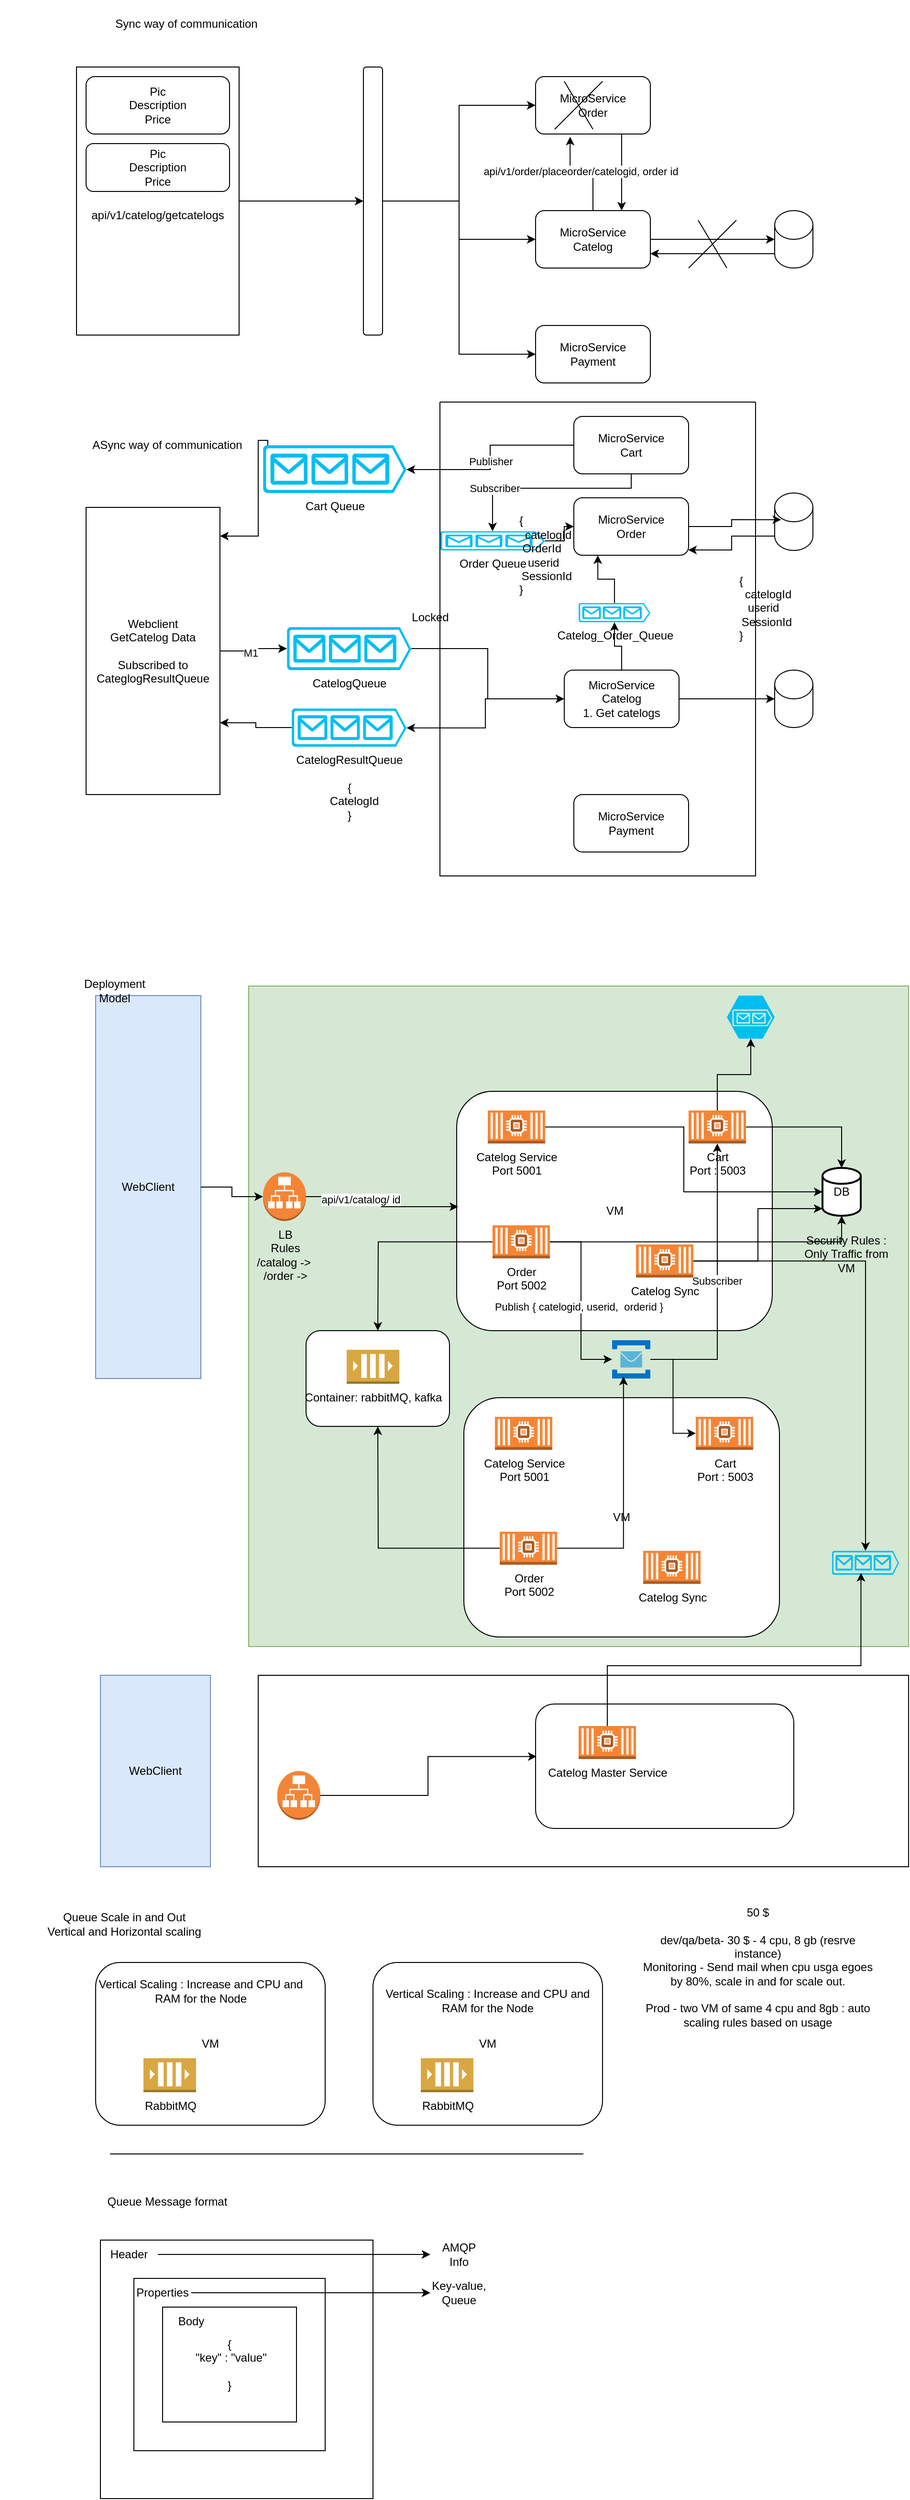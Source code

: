<mxfile version="22.1.5" type="github">
  <diagram name="Page-1" id="TpQ7VKjghwiPL2PNO3WY">
    <mxGraphModel dx="1796" dy="542" grid="1" gridSize="10" guides="1" tooltips="1" connect="1" arrows="1" fold="1" page="1" pageScale="1" pageWidth="850" pageHeight="1100" math="0" shadow="0">
      <root>
        <mxCell id="0" />
        <mxCell id="1" parent="0" />
        <mxCell id="UaZCbBsOmPF74wfXTQtx-5" style="edgeStyle=orthogonalEdgeStyle;rounded=0;orthogonalLoop=1;jettySize=auto;html=1;" edge="1" parent="1" source="UaZCbBsOmPF74wfXTQtx-8" target="UaZCbBsOmPF74wfXTQtx-2">
          <mxGeometry relative="1" as="geometry" />
        </mxCell>
        <mxCell id="UaZCbBsOmPF74wfXTQtx-1" value="WebClient&lt;br&gt;&lt;br&gt;api/v1/catelog/getcatelogs" style="rounded=0;whiteSpace=wrap;html=1;" vertex="1" parent="1">
          <mxGeometry x="20" y="150" width="170" height="280" as="geometry" />
        </mxCell>
        <mxCell id="UaZCbBsOmPF74wfXTQtx-23" style="edgeStyle=orthogonalEdgeStyle;rounded=0;orthogonalLoop=1;jettySize=auto;html=1;entryX=0.75;entryY=0;entryDx=0;entryDy=0;" edge="1" parent="1" source="UaZCbBsOmPF74wfXTQtx-2" target="UaZCbBsOmPF74wfXTQtx-3">
          <mxGeometry relative="1" as="geometry">
            <Array as="points">
              <mxPoint x="590" y="250" />
              <mxPoint x="590" y="250" />
            </Array>
          </mxGeometry>
        </mxCell>
        <mxCell id="UaZCbBsOmPF74wfXTQtx-2" value="MicroService&lt;br&gt;Order" style="rounded=1;whiteSpace=wrap;html=1;" vertex="1" parent="1">
          <mxGeometry x="500" y="160" width="120" height="60" as="geometry" />
        </mxCell>
        <mxCell id="UaZCbBsOmPF74wfXTQtx-3" value="MicroService&lt;br&gt;Catelog" style="rounded=1;whiteSpace=wrap;html=1;" vertex="1" parent="1">
          <mxGeometry x="500" y="300" width="120" height="60" as="geometry" />
        </mxCell>
        <mxCell id="UaZCbBsOmPF74wfXTQtx-4" value="MicroService&lt;br&gt;Payment" style="rounded=1;whiteSpace=wrap;html=1;" vertex="1" parent="1">
          <mxGeometry x="500" y="420" width="120" height="60" as="geometry" />
        </mxCell>
        <mxCell id="UaZCbBsOmPF74wfXTQtx-9" value="" style="edgeStyle=orthogonalEdgeStyle;rounded=0;orthogonalLoop=1;jettySize=auto;html=1;" edge="1" parent="1" source="UaZCbBsOmPF74wfXTQtx-1" target="UaZCbBsOmPF74wfXTQtx-8">
          <mxGeometry relative="1" as="geometry">
            <mxPoint x="160" y="290" as="sourcePoint" />
            <mxPoint x="500" y="190" as="targetPoint" />
          </mxGeometry>
        </mxCell>
        <mxCell id="UaZCbBsOmPF74wfXTQtx-13" style="edgeStyle=orthogonalEdgeStyle;rounded=0;orthogonalLoop=1;jettySize=auto;html=1;" edge="1" parent="1" source="UaZCbBsOmPF74wfXTQtx-8" target="UaZCbBsOmPF74wfXTQtx-4">
          <mxGeometry relative="1" as="geometry" />
        </mxCell>
        <mxCell id="UaZCbBsOmPF74wfXTQtx-14" style="edgeStyle=orthogonalEdgeStyle;rounded=0;orthogonalLoop=1;jettySize=auto;html=1;" edge="1" parent="1" source="UaZCbBsOmPF74wfXTQtx-8" target="UaZCbBsOmPF74wfXTQtx-3">
          <mxGeometry relative="1" as="geometry" />
        </mxCell>
        <mxCell id="UaZCbBsOmPF74wfXTQtx-8" value="" style="rounded=1;whiteSpace=wrap;html=1;" vertex="1" parent="1">
          <mxGeometry x="320" y="150" width="20" height="280" as="geometry" />
        </mxCell>
        <mxCell id="UaZCbBsOmPF74wfXTQtx-12" style="edgeStyle=orthogonalEdgeStyle;rounded=0;orthogonalLoop=1;jettySize=auto;html=1;entryX=1;entryY=0.75;entryDx=0;entryDy=0;exitX=0;exitY=1;exitDx=0;exitDy=-15;exitPerimeter=0;" edge="1" parent="1" source="UaZCbBsOmPF74wfXTQtx-10" target="UaZCbBsOmPF74wfXTQtx-3">
          <mxGeometry relative="1" as="geometry" />
        </mxCell>
        <mxCell id="UaZCbBsOmPF74wfXTQtx-10" value="" style="shape=cylinder3;whiteSpace=wrap;html=1;boundedLbl=1;backgroundOutline=1;size=15;" vertex="1" parent="1">
          <mxGeometry x="750" y="300" width="40" height="60" as="geometry" />
        </mxCell>
        <mxCell id="UaZCbBsOmPF74wfXTQtx-11" style="edgeStyle=orthogonalEdgeStyle;rounded=0;orthogonalLoop=1;jettySize=auto;html=1;entryX=0;entryY=0.5;entryDx=0;entryDy=0;entryPerimeter=0;" edge="1" parent="1" source="UaZCbBsOmPF74wfXTQtx-3" target="UaZCbBsOmPF74wfXTQtx-10">
          <mxGeometry relative="1" as="geometry" />
        </mxCell>
        <mxCell id="UaZCbBsOmPF74wfXTQtx-15" value="Pic&lt;br&gt;Description&lt;br&gt;Price" style="rounded=1;whiteSpace=wrap;html=1;" vertex="1" parent="1">
          <mxGeometry x="30" y="160" width="150" height="60" as="geometry" />
        </mxCell>
        <mxCell id="UaZCbBsOmPF74wfXTQtx-16" value="Pic&lt;br&gt;Description&lt;br&gt;Price" style="rounded=1;whiteSpace=wrap;html=1;" vertex="1" parent="1">
          <mxGeometry x="30" y="230" width="150" height="50" as="geometry" />
        </mxCell>
        <mxCell id="UaZCbBsOmPF74wfXTQtx-17" value="" style="endArrow=none;html=1;rounded=0;" edge="1" parent="1">
          <mxGeometry width="50" height="50" relative="1" as="geometry">
            <mxPoint x="660" y="360" as="sourcePoint" />
            <mxPoint x="710" y="310" as="targetPoint" />
          </mxGeometry>
        </mxCell>
        <mxCell id="UaZCbBsOmPF74wfXTQtx-18" value="" style="endArrow=none;html=1;rounded=0;" edge="1" parent="1">
          <mxGeometry width="50" height="50" relative="1" as="geometry">
            <mxPoint x="700" y="360" as="sourcePoint" />
            <mxPoint x="670" y="310" as="targetPoint" />
          </mxGeometry>
        </mxCell>
        <mxCell id="UaZCbBsOmPF74wfXTQtx-19" style="edgeStyle=orthogonalEdgeStyle;rounded=0;orthogonalLoop=1;jettySize=auto;html=1;entryX=0.301;entryY=1.047;entryDx=0;entryDy=0;entryPerimeter=0;" edge="1" parent="1" source="UaZCbBsOmPF74wfXTQtx-3" target="UaZCbBsOmPF74wfXTQtx-2">
          <mxGeometry relative="1" as="geometry" />
        </mxCell>
        <mxCell id="UaZCbBsOmPF74wfXTQtx-20" value="api/v1/order/placeorder/catelogid, order id" style="edgeLabel;html=1;align=center;verticalAlign=middle;resizable=0;points=[];" vertex="1" connectable="0" parent="UaZCbBsOmPF74wfXTQtx-19">
          <mxGeometry x="0.046" y="-1" relative="1" as="geometry">
            <mxPoint as="offset" />
          </mxGeometry>
        </mxCell>
        <mxCell id="UaZCbBsOmPF74wfXTQtx-21" value="" style="endArrow=none;html=1;rounded=0;" edge="1" parent="1">
          <mxGeometry width="50" height="50" relative="1" as="geometry">
            <mxPoint x="520" y="215" as="sourcePoint" />
            <mxPoint x="570" y="165" as="targetPoint" />
          </mxGeometry>
        </mxCell>
        <mxCell id="UaZCbBsOmPF74wfXTQtx-22" value="" style="endArrow=none;html=1;rounded=0;" edge="1" parent="1">
          <mxGeometry width="50" height="50" relative="1" as="geometry">
            <mxPoint x="560" y="215" as="sourcePoint" />
            <mxPoint x="530" y="165" as="targetPoint" />
          </mxGeometry>
        </mxCell>
        <mxCell id="UaZCbBsOmPF74wfXTQtx-24" value="Sync way of communication" style="text;html=1;strokeColor=none;fillColor=none;align=center;verticalAlign=middle;whiteSpace=wrap;rounded=0;" vertex="1" parent="1">
          <mxGeometry x="30" y="80" width="210" height="50" as="geometry" />
        </mxCell>
        <mxCell id="UaZCbBsOmPF74wfXTQtx-25" value="ASync way of communication" style="text;html=1;strokeColor=none;fillColor=none;align=center;verticalAlign=middle;whiteSpace=wrap;rounded=0;" vertex="1" parent="1">
          <mxGeometry x="10" y="520" width="210" height="50" as="geometry" />
        </mxCell>
        <mxCell id="UaZCbBsOmPF74wfXTQtx-26" value="Webclient&lt;br&gt;GetCatelog Data&lt;br&gt;&lt;br&gt;Subscribed to CateglogResultQueue" style="rounded=0;whiteSpace=wrap;html=1;" vertex="1" parent="1">
          <mxGeometry x="30" y="610" width="140" height="300" as="geometry" />
        </mxCell>
        <mxCell id="UaZCbBsOmPF74wfXTQtx-27" value="MicroService&lt;br&gt;Order" style="rounded=1;whiteSpace=wrap;html=1;" vertex="1" parent="1">
          <mxGeometry x="540" y="600" width="120" height="60" as="geometry" />
        </mxCell>
        <mxCell id="UaZCbBsOmPF74wfXTQtx-49" style="edgeStyle=orthogonalEdgeStyle;rounded=0;orthogonalLoop=1;jettySize=auto;html=1;" edge="1" parent="1" source="UaZCbBsOmPF74wfXTQtx-28" target="UaZCbBsOmPF74wfXTQtx-48">
          <mxGeometry relative="1" as="geometry" />
        </mxCell>
        <mxCell id="UaZCbBsOmPF74wfXTQtx-28" value="MicroService&lt;br&gt;Catelog&lt;br&gt;1. Get catelogs" style="rounded=1;whiteSpace=wrap;html=1;" vertex="1" parent="1">
          <mxGeometry x="530" y="780" width="120" height="60" as="geometry" />
        </mxCell>
        <mxCell id="UaZCbBsOmPF74wfXTQtx-29" value="MicroService&lt;br&gt;Payment" style="rounded=1;whiteSpace=wrap;html=1;" vertex="1" parent="1">
          <mxGeometry x="540" y="910" width="120" height="60" as="geometry" />
        </mxCell>
        <mxCell id="UaZCbBsOmPF74wfXTQtx-35" style="edgeStyle=orthogonalEdgeStyle;rounded=0;orthogonalLoop=1;jettySize=auto;html=1;" edge="1" parent="1" source="UaZCbBsOmPF74wfXTQtx-31" target="UaZCbBsOmPF74wfXTQtx-28">
          <mxGeometry relative="1" as="geometry" />
        </mxCell>
        <mxCell id="UaZCbBsOmPF74wfXTQtx-31" value="CatelogQueue" style="verticalLabelPosition=bottom;html=1;verticalAlign=top;align=center;strokeColor=none;fillColor=#00BEF2;shape=mxgraph.azure.queue_generic;pointerEvents=1;" vertex="1" parent="1">
          <mxGeometry x="240" y="735" width="130" height="45" as="geometry" />
        </mxCell>
        <mxCell id="UaZCbBsOmPF74wfXTQtx-32" style="edgeStyle=orthogonalEdgeStyle;rounded=0;orthogonalLoop=1;jettySize=auto;html=1;entryX=0;entryY=0.5;entryDx=0;entryDy=0;entryPerimeter=0;" edge="1" parent="1" source="UaZCbBsOmPF74wfXTQtx-26" target="UaZCbBsOmPF74wfXTQtx-31">
          <mxGeometry relative="1" as="geometry" />
        </mxCell>
        <mxCell id="UaZCbBsOmPF74wfXTQtx-33" value="M1" style="edgeLabel;html=1;align=center;verticalAlign=middle;resizable=0;points=[];" vertex="1" connectable="0" parent="UaZCbBsOmPF74wfXTQtx-32">
          <mxGeometry x="-0.116" y="-2" relative="1" as="geometry">
            <mxPoint as="offset" />
          </mxGeometry>
        </mxCell>
        <mxCell id="UaZCbBsOmPF74wfXTQtx-36" style="edgeStyle=orthogonalEdgeStyle;rounded=0;orthogonalLoop=1;jettySize=auto;html=1;entryX=0;entryY=0.5;entryDx=0;entryDy=0;" edge="1" parent="1" source="UaZCbBsOmPF74wfXTQtx-34" target="UaZCbBsOmPF74wfXTQtx-27">
          <mxGeometry relative="1" as="geometry" />
        </mxCell>
        <mxCell id="UaZCbBsOmPF74wfXTQtx-34" value="Order Queue" style="verticalLabelPosition=bottom;html=1;verticalAlign=top;align=center;strokeColor=none;fillColor=#00BEF2;shape=mxgraph.azure.queue_generic;pointerEvents=1;" vertex="1" parent="1">
          <mxGeometry x="400" y="635" width="110" height="20" as="geometry" />
        </mxCell>
        <mxCell id="UaZCbBsOmPF74wfXTQtx-37" value="" style="shape=cylinder3;whiteSpace=wrap;html=1;boundedLbl=1;backgroundOutline=1;size=15;" vertex="1" parent="1">
          <mxGeometry x="750" y="595" width="40" height="60" as="geometry" />
        </mxCell>
        <mxCell id="UaZCbBsOmPF74wfXTQtx-38" style="edgeStyle=orthogonalEdgeStyle;rounded=0;orthogonalLoop=1;jettySize=auto;html=1;entryX=0.169;entryY=0.464;entryDx=0;entryDy=0;entryPerimeter=0;" edge="1" parent="1" source="UaZCbBsOmPF74wfXTQtx-27" target="UaZCbBsOmPF74wfXTQtx-37">
          <mxGeometry relative="1" as="geometry" />
        </mxCell>
        <mxCell id="UaZCbBsOmPF74wfXTQtx-39" style="edgeStyle=orthogonalEdgeStyle;rounded=0;orthogonalLoop=1;jettySize=auto;html=1;entryX=0.996;entryY=0.909;entryDx=0;entryDy=0;entryPerimeter=0;exitX=0;exitY=1;exitDx=0;exitDy=-15;exitPerimeter=0;" edge="1" parent="1" source="UaZCbBsOmPF74wfXTQtx-37" target="UaZCbBsOmPF74wfXTQtx-27">
          <mxGeometry relative="1" as="geometry" />
        </mxCell>
        <mxCell id="UaZCbBsOmPF74wfXTQtx-45" style="edgeStyle=orthogonalEdgeStyle;rounded=0;orthogonalLoop=1;jettySize=auto;html=1;entryX=1;entryY=0.75;entryDx=0;entryDy=0;" edge="1" parent="1" source="UaZCbBsOmPF74wfXTQtx-43" target="UaZCbBsOmPF74wfXTQtx-26">
          <mxGeometry relative="1" as="geometry" />
        </mxCell>
        <mxCell id="UaZCbBsOmPF74wfXTQtx-43" value="CatelogResultQueue&lt;br&gt;&lt;br&gt;{&lt;br&gt;&amp;nbsp; &amp;nbsp;CatelogId&lt;br&gt;}" style="verticalLabelPosition=bottom;html=1;verticalAlign=top;align=center;strokeColor=none;fillColor=#00BEF2;shape=mxgraph.azure.queue_generic;pointerEvents=1;" vertex="1" parent="1">
          <mxGeometry x="245" y="820" width="120" height="40" as="geometry" />
        </mxCell>
        <mxCell id="UaZCbBsOmPF74wfXTQtx-44" style="edgeStyle=orthogonalEdgeStyle;rounded=0;orthogonalLoop=1;jettySize=auto;html=1;entryX=1;entryY=0.51;entryDx=0;entryDy=0;entryPerimeter=0;" edge="1" parent="1" source="UaZCbBsOmPF74wfXTQtx-28" target="UaZCbBsOmPF74wfXTQtx-43">
          <mxGeometry relative="1" as="geometry" />
        </mxCell>
        <mxCell id="UaZCbBsOmPF74wfXTQtx-47" value="Locked" style="text;html=1;strokeColor=none;fillColor=none;align=center;verticalAlign=middle;whiteSpace=wrap;rounded=0;" vertex="1" parent="1">
          <mxGeometry x="360" y="710" width="60" height="30" as="geometry" />
        </mxCell>
        <mxCell id="UaZCbBsOmPF74wfXTQtx-48" value="" style="shape=cylinder3;whiteSpace=wrap;html=1;boundedLbl=1;backgroundOutline=1;size=15;" vertex="1" parent="1">
          <mxGeometry x="750" y="780" width="40" height="60" as="geometry" />
        </mxCell>
        <mxCell id="UaZCbBsOmPF74wfXTQtx-50" style="edgeStyle=orthogonalEdgeStyle;rounded=0;orthogonalLoop=1;jettySize=auto;html=1;entryX=0.209;entryY=1.001;entryDx=0;entryDy=0;entryPerimeter=0;" edge="1" parent="1" source="UaZCbBsOmPF74wfXTQtx-52" target="UaZCbBsOmPF74wfXTQtx-27">
          <mxGeometry relative="1" as="geometry" />
        </mxCell>
        <mxCell id="UaZCbBsOmPF74wfXTQtx-52" value="Catelog_Order_Queue" style="verticalLabelPosition=bottom;html=1;verticalAlign=top;align=center;strokeColor=none;fillColor=#00BEF2;shape=mxgraph.azure.queue_generic;pointerEvents=1;" vertex="1" parent="1">
          <mxGeometry x="545" y="710" width="75" height="20" as="geometry" />
        </mxCell>
        <mxCell id="UaZCbBsOmPF74wfXTQtx-55" style="edgeStyle=orthogonalEdgeStyle;rounded=0;orthogonalLoop=1;jettySize=auto;html=1;entryX=0.5;entryY=1;entryDx=0;entryDy=0;entryPerimeter=0;" edge="1" parent="1" source="UaZCbBsOmPF74wfXTQtx-28" target="UaZCbBsOmPF74wfXTQtx-52">
          <mxGeometry relative="1" as="geometry" />
        </mxCell>
        <mxCell id="UaZCbBsOmPF74wfXTQtx-57" value="MicroService&lt;br&gt;Cart" style="rounded=1;whiteSpace=wrap;html=1;" vertex="1" parent="1">
          <mxGeometry x="540" y="515" width="120" height="60" as="geometry" />
        </mxCell>
        <mxCell id="UaZCbBsOmPF74wfXTQtx-59" style="edgeStyle=orthogonalEdgeStyle;rounded=0;orthogonalLoop=1;jettySize=auto;html=1;" edge="1" parent="1" source="UaZCbBsOmPF74wfXTQtx-58">
          <mxGeometry relative="1" as="geometry">
            <mxPoint x="170" y="640" as="targetPoint" />
            <Array as="points">
              <mxPoint x="220" y="540" />
              <mxPoint x="210" y="540" />
              <mxPoint x="210" y="640" />
            </Array>
          </mxGeometry>
        </mxCell>
        <mxCell id="UaZCbBsOmPF74wfXTQtx-58" value="Cart Queue" style="verticalLabelPosition=bottom;html=1;verticalAlign=top;align=center;strokeColor=none;fillColor=#00BEF2;shape=mxgraph.azure.queue_generic;pointerEvents=1;" vertex="1" parent="1">
          <mxGeometry x="215" y="545" width="150" height="50" as="geometry" />
        </mxCell>
        <mxCell id="UaZCbBsOmPF74wfXTQtx-60" style="edgeStyle=orthogonalEdgeStyle;rounded=0;orthogonalLoop=1;jettySize=auto;html=1;entryX=0.5;entryY=0;entryDx=0;entryDy=0;entryPerimeter=0;" edge="1" parent="1" source="UaZCbBsOmPF74wfXTQtx-57" target="UaZCbBsOmPF74wfXTQtx-34">
          <mxGeometry relative="1" as="geometry">
            <Array as="points">
              <mxPoint x="600" y="590" />
              <mxPoint x="455" y="590" />
            </Array>
          </mxGeometry>
        </mxCell>
        <mxCell id="UaZCbBsOmPF74wfXTQtx-62" value="Subscriber" style="edgeLabel;html=1;align=center;verticalAlign=middle;resizable=0;points=[];" vertex="1" connectable="0" parent="UaZCbBsOmPF74wfXTQtx-60">
          <mxGeometry x="0.545" relative="1" as="geometry">
            <mxPoint as="offset" />
          </mxGeometry>
        </mxCell>
        <mxCell id="UaZCbBsOmPF74wfXTQtx-61" style="edgeStyle=orthogonalEdgeStyle;rounded=0;orthogonalLoop=1;jettySize=auto;html=1;entryX=1;entryY=0.51;entryDx=0;entryDy=0;entryPerimeter=0;" edge="1" parent="1" source="UaZCbBsOmPF74wfXTQtx-57" target="UaZCbBsOmPF74wfXTQtx-58">
          <mxGeometry relative="1" as="geometry" />
        </mxCell>
        <mxCell id="UaZCbBsOmPF74wfXTQtx-63" value="Publisher" style="edgeLabel;html=1;align=center;verticalAlign=middle;resizable=0;points=[];" vertex="1" connectable="0" parent="UaZCbBsOmPF74wfXTQtx-61">
          <mxGeometry x="0.033" y="-2" relative="1" as="geometry">
            <mxPoint x="2" y="1" as="offset" />
          </mxGeometry>
        </mxCell>
        <mxCell id="UaZCbBsOmPF74wfXTQtx-64" value="{&lt;br&gt;&amp;nbsp; &amp;nbsp; &amp;nbsp; &amp;nbsp; &amp;nbsp; &amp;nbsp; &amp;nbsp; &amp;nbsp; &amp;nbsp;catelogId&lt;br&gt;&amp;nbsp; &amp;nbsp; &amp;nbsp; &amp;nbsp; &amp;nbsp; &amp;nbsp; &amp;nbsp; userid&lt;br&gt;&amp;nbsp; &amp;nbsp; &amp;nbsp; &amp;nbsp; &amp;nbsp; &amp;nbsp; &amp;nbsp; &amp;nbsp; SessionId&lt;br&gt;}" style="text;html=1;strokeColor=none;fillColor=none;align=center;verticalAlign=middle;whiteSpace=wrap;rounded=0;" vertex="1" parent="1">
          <mxGeometry x="640" y="690" width="150" height="50" as="geometry" />
        </mxCell>
        <mxCell id="UaZCbBsOmPF74wfXTQtx-65" value="{&lt;br&gt;&amp;nbsp; &amp;nbsp; &amp;nbsp; &amp;nbsp; &amp;nbsp; &amp;nbsp; &amp;nbsp; &amp;nbsp; &amp;nbsp;catelogId&lt;br&gt;&amp;nbsp; &amp;nbsp; &amp;nbsp; &amp;nbsp; &amp;nbsp; &amp;nbsp; &amp;nbsp;OrderId&lt;br&gt;&amp;nbsp; &amp;nbsp; &amp;nbsp; &amp;nbsp; &amp;nbsp; &amp;nbsp; &amp;nbsp; userid&lt;br&gt;&amp;nbsp; &amp;nbsp; &amp;nbsp; &amp;nbsp; &amp;nbsp; &amp;nbsp; &amp;nbsp; &amp;nbsp; SessionId&lt;br&gt;}" style="text;html=1;strokeColor=none;fillColor=none;align=center;verticalAlign=middle;whiteSpace=wrap;rounded=0;" vertex="1" parent="1">
          <mxGeometry x="410" y="635" width="150" height="50" as="geometry" />
        </mxCell>
        <mxCell id="UaZCbBsOmPF74wfXTQtx-66" value="" style="swimlane;startSize=0;" vertex="1" parent="1">
          <mxGeometry x="400" y="500" width="330" height="495" as="geometry" />
        </mxCell>
        <mxCell id="UaZCbBsOmPF74wfXTQtx-67" value="WebClient" style="rounded=0;whiteSpace=wrap;html=1;fillColor=#dae8fc;strokeColor=#6c8ebf;" vertex="1" parent="1">
          <mxGeometry x="40" y="1120" width="110" height="400" as="geometry" />
        </mxCell>
        <mxCell id="UaZCbBsOmPF74wfXTQtx-68" value="Deployment Model" style="text;html=1;strokeColor=none;fillColor=none;align=center;verticalAlign=middle;whiteSpace=wrap;rounded=0;" vertex="1" parent="1">
          <mxGeometry x="30" y="1100" width="60" height="30" as="geometry" />
        </mxCell>
        <mxCell id="UaZCbBsOmPF74wfXTQtx-69" value="" style="rounded=0;whiteSpace=wrap;html=1;fillColor=#d5e8d4;strokeColor=#82b366;" vertex="1" parent="1">
          <mxGeometry x="200" y="1110" width="690" height="690" as="geometry" />
        </mxCell>
        <mxCell id="UaZCbBsOmPF74wfXTQtx-70" value="LB&lt;br&gt;Rules&lt;br&gt;/catalog -&amp;gt;&amp;nbsp;&lt;br&gt;/order -&amp;gt;" style="outlineConnect=0;dashed=0;verticalLabelPosition=bottom;verticalAlign=top;align=center;html=1;shape=mxgraph.aws3.application_load_balancer;fillColor=#F58536;gradientColor=none;" vertex="1" parent="1">
          <mxGeometry x="215" y="1304.5" width="45" height="51" as="geometry" />
        </mxCell>
        <mxCell id="UaZCbBsOmPF74wfXTQtx-71" value="VM" style="rounded=1;whiteSpace=wrap;html=1;" vertex="1" parent="1">
          <mxGeometry x="417.5" y="1220" width="330" height="250" as="geometry" />
        </mxCell>
        <mxCell id="UaZCbBsOmPF74wfXTQtx-73" value="Catelog Service&lt;br&gt;Port 5001" style="outlineConnect=0;dashed=0;verticalLabelPosition=bottom;verticalAlign=top;align=center;html=1;shape=mxgraph.aws3.ec2_compute_container_2;fillColor=#F58534;gradientColor=none;" vertex="1" parent="1">
          <mxGeometry x="450" y="1240" width="60" height="34.5" as="geometry" />
        </mxCell>
        <mxCell id="UaZCbBsOmPF74wfXTQtx-120" style="edgeStyle=orthogonalEdgeStyle;rounded=0;orthogonalLoop=1;jettySize=auto;html=1;" edge="1" parent="1" source="UaZCbBsOmPF74wfXTQtx-74">
          <mxGeometry relative="1" as="geometry">
            <mxPoint x="335.034" y="1470.0" as="targetPoint" />
          </mxGeometry>
        </mxCell>
        <mxCell id="UaZCbBsOmPF74wfXTQtx-74" value="Order&lt;br&gt;Port 5002" style="outlineConnect=0;dashed=0;verticalLabelPosition=bottom;verticalAlign=top;align=center;html=1;shape=mxgraph.aws3.ec2_compute_container_2;fillColor=#F58534;gradientColor=none;" vertex="1" parent="1">
          <mxGeometry x="455" y="1360" width="60" height="34.5" as="geometry" />
        </mxCell>
        <mxCell id="UaZCbBsOmPF74wfXTQtx-81" style="edgeStyle=orthogonalEdgeStyle;rounded=0;orthogonalLoop=1;jettySize=auto;html=1;" edge="1" parent="1" source="UaZCbBsOmPF74wfXTQtx-75" target="UaZCbBsOmPF74wfXTQtx-78">
          <mxGeometry relative="1" as="geometry" />
        </mxCell>
        <mxCell id="UaZCbBsOmPF74wfXTQtx-92" value="" style="edgeStyle=orthogonalEdgeStyle;rounded=0;orthogonalLoop=1;jettySize=auto;html=1;entryX=0.5;entryY=1;entryDx=0;entryDy=0;entryPerimeter=0;" edge="1" parent="1" source="UaZCbBsOmPF74wfXTQtx-75" target="UaZCbBsOmPF74wfXTQtx-93">
          <mxGeometry relative="1" as="geometry">
            <mxPoint x="720" y="1170.0" as="targetPoint" />
          </mxGeometry>
        </mxCell>
        <mxCell id="UaZCbBsOmPF74wfXTQtx-75" value="Cart&lt;br&gt;Port : 5003" style="outlineConnect=0;dashed=0;verticalLabelPosition=bottom;verticalAlign=top;align=center;html=1;shape=mxgraph.aws3.ec2_compute_container_2;fillColor=#F58534;gradientColor=none;" vertex="1" parent="1">
          <mxGeometry x="660" y="1240" width="60" height="34.5" as="geometry" />
        </mxCell>
        <mxCell id="UaZCbBsOmPF74wfXTQtx-76" style="edgeStyle=orthogonalEdgeStyle;rounded=0;orthogonalLoop=1;jettySize=auto;html=1;entryX=0.005;entryY=0.482;entryDx=0;entryDy=0;entryPerimeter=0;" edge="1" parent="1" source="UaZCbBsOmPF74wfXTQtx-70" target="UaZCbBsOmPF74wfXTQtx-71">
          <mxGeometry relative="1" as="geometry" />
        </mxCell>
        <mxCell id="UaZCbBsOmPF74wfXTQtx-85" value="api/v1/catalog/ id" style="edgeLabel;html=1;align=center;verticalAlign=middle;resizable=0;points=[];" vertex="1" connectable="0" parent="UaZCbBsOmPF74wfXTQtx-76">
          <mxGeometry x="-0.326" y="-3" relative="1" as="geometry">
            <mxPoint as="offset" />
          </mxGeometry>
        </mxCell>
        <mxCell id="UaZCbBsOmPF74wfXTQtx-78" value="DB" style="strokeWidth=2;html=1;shape=mxgraph.flowchart.database;whiteSpace=wrap;" vertex="1" parent="1">
          <mxGeometry x="800" y="1300" width="40" height="50" as="geometry" />
        </mxCell>
        <mxCell id="UaZCbBsOmPF74wfXTQtx-80" style="edgeStyle=orthogonalEdgeStyle;rounded=0;orthogonalLoop=1;jettySize=auto;html=1;entryX=0;entryY=0.5;entryDx=0;entryDy=0;entryPerimeter=0;" edge="1" parent="1" source="UaZCbBsOmPF74wfXTQtx-73" target="UaZCbBsOmPF74wfXTQtx-78">
          <mxGeometry relative="1" as="geometry" />
        </mxCell>
        <mxCell id="UaZCbBsOmPF74wfXTQtx-82" style="edgeStyle=orthogonalEdgeStyle;rounded=0;orthogonalLoop=1;jettySize=auto;html=1;entryX=0.5;entryY=1;entryDx=0;entryDy=0;entryPerimeter=0;" edge="1" parent="1" source="UaZCbBsOmPF74wfXTQtx-74" target="UaZCbBsOmPF74wfXTQtx-78">
          <mxGeometry relative="1" as="geometry" />
        </mxCell>
        <mxCell id="UaZCbBsOmPF74wfXTQtx-83" value="Security Rules : Only Traffic from VM" style="text;html=1;strokeColor=none;fillColor=none;align=center;verticalAlign=middle;whiteSpace=wrap;rounded=0;" vertex="1" parent="1">
          <mxGeometry x="780" y="1370" width="90" height="40" as="geometry" />
        </mxCell>
        <mxCell id="UaZCbBsOmPF74wfXTQtx-89" style="edgeStyle=orthogonalEdgeStyle;rounded=0;orthogonalLoop=1;jettySize=auto;html=1;" edge="1" parent="1" source="UaZCbBsOmPF74wfXTQtx-84" target="UaZCbBsOmPF74wfXTQtx-75">
          <mxGeometry relative="1" as="geometry" />
        </mxCell>
        <mxCell id="UaZCbBsOmPF74wfXTQtx-90" value="Subscriber&amp;nbsp;" style="edgeLabel;html=1;align=center;verticalAlign=middle;resizable=0;points=[];" vertex="1" connectable="0" parent="UaZCbBsOmPF74wfXTQtx-89">
          <mxGeometry x="0.029" y="-1" relative="1" as="geometry">
            <mxPoint as="offset" />
          </mxGeometry>
        </mxCell>
        <mxCell id="UaZCbBsOmPF74wfXTQtx-84" value="" style="image;sketch=0;aspect=fixed;html=1;points=[];align=center;fontSize=12;image=img/lib/mscae/Service_Bus.svg;" vertex="1" parent="1">
          <mxGeometry x="580" y="1480" width="40" height="40" as="geometry" />
        </mxCell>
        <mxCell id="UaZCbBsOmPF74wfXTQtx-77" style="edgeStyle=orthogonalEdgeStyle;rounded=0;orthogonalLoop=1;jettySize=auto;html=1;" edge="1" parent="1" source="UaZCbBsOmPF74wfXTQtx-67" target="UaZCbBsOmPF74wfXTQtx-70">
          <mxGeometry relative="1" as="geometry" />
        </mxCell>
        <mxCell id="UaZCbBsOmPF74wfXTQtx-86" style="edgeStyle=orthogonalEdgeStyle;rounded=0;orthogonalLoop=1;jettySize=auto;html=1;entryX=0;entryY=0.5;entryDx=0;entryDy=0;entryPerimeter=0;" edge="1" parent="1" source="UaZCbBsOmPF74wfXTQtx-74" target="UaZCbBsOmPF74wfXTQtx-84">
          <mxGeometry relative="1" as="geometry" />
        </mxCell>
        <mxCell id="UaZCbBsOmPF74wfXTQtx-87" value="Publish { catelogid, userid,&amp;nbsp; orderid }" style="edgeLabel;html=1;align=center;verticalAlign=middle;resizable=0;points=[];" vertex="1" connectable="0" parent="UaZCbBsOmPF74wfXTQtx-86">
          <mxGeometry x="-0.051" y="2" relative="1" as="geometry">
            <mxPoint x="-5" y="11" as="offset" />
          </mxGeometry>
        </mxCell>
        <mxCell id="UaZCbBsOmPF74wfXTQtx-93" value="" style="verticalLabelPosition=bottom;html=1;verticalAlign=top;align=center;strokeColor=none;fillColor=#00BEF2;shape=mxgraph.azure.storage_queue;" vertex="1" parent="1">
          <mxGeometry x="700" y="1120" width="50" height="45" as="geometry" />
        </mxCell>
        <mxCell id="UaZCbBsOmPF74wfXTQtx-94" value="" style="rounded=0;whiteSpace=wrap;html=1;" vertex="1" parent="1">
          <mxGeometry x="210" y="1830" width="680" height="200" as="geometry" />
        </mxCell>
        <mxCell id="UaZCbBsOmPF74wfXTQtx-95" value="WebClient" style="rounded=0;whiteSpace=wrap;html=1;fillColor=#dae8fc;strokeColor=#6c8ebf;" vertex="1" parent="1">
          <mxGeometry x="45" y="1830" width="115" height="200" as="geometry" />
        </mxCell>
        <mxCell id="UaZCbBsOmPF74wfXTQtx-96" value="" style="outlineConnect=0;dashed=0;verticalLabelPosition=bottom;verticalAlign=top;align=center;html=1;shape=mxgraph.aws3.application_load_balancer;fillColor=#F58536;gradientColor=none;" vertex="1" parent="1">
          <mxGeometry x="230" y="1930" width="45" height="51" as="geometry" />
        </mxCell>
        <mxCell id="UaZCbBsOmPF74wfXTQtx-98" value="" style="rounded=1;whiteSpace=wrap;html=1;" vertex="1" parent="1">
          <mxGeometry x="500" y="1860" width="270" height="130" as="geometry" />
        </mxCell>
        <mxCell id="UaZCbBsOmPF74wfXTQtx-99" value="Catelog Master Service" style="outlineConnect=0;dashed=0;verticalLabelPosition=bottom;verticalAlign=top;align=center;html=1;shape=mxgraph.aws3.ec2_compute_container_2;fillColor=#F58534;gradientColor=none;" vertex="1" parent="1">
          <mxGeometry x="545" y="1883" width="60" height="34.5" as="geometry" />
        </mxCell>
        <mxCell id="UaZCbBsOmPF74wfXTQtx-100" style="edgeStyle=orthogonalEdgeStyle;rounded=0;orthogonalLoop=1;jettySize=auto;html=1;entryX=0.004;entryY=0.422;entryDx=0;entryDy=0;entryPerimeter=0;" edge="1" parent="1" source="UaZCbBsOmPF74wfXTQtx-96" target="UaZCbBsOmPF74wfXTQtx-98">
          <mxGeometry relative="1" as="geometry" />
        </mxCell>
        <mxCell id="UaZCbBsOmPF74wfXTQtx-102" value="" style="verticalLabelPosition=bottom;html=1;verticalAlign=top;align=center;strokeColor=none;fillColor=#00BEF2;shape=mxgraph.azure.queue_generic;pointerEvents=1;" vertex="1" parent="1">
          <mxGeometry x="810" y="1700" width="70" height="25" as="geometry" />
        </mxCell>
        <mxCell id="UaZCbBsOmPF74wfXTQtx-103" style="edgeStyle=orthogonalEdgeStyle;rounded=0;orthogonalLoop=1;jettySize=auto;html=1;entryX=0.432;entryY=0.92;entryDx=0;entryDy=0;entryPerimeter=0;" edge="1" parent="1" source="UaZCbBsOmPF74wfXTQtx-99" target="UaZCbBsOmPF74wfXTQtx-102">
          <mxGeometry relative="1" as="geometry">
            <Array as="points">
              <mxPoint x="575" y="1820" />
              <mxPoint x="840" y="1820" />
            </Array>
          </mxGeometry>
        </mxCell>
        <mxCell id="UaZCbBsOmPF74wfXTQtx-104" value="Catelog Sync" style="outlineConnect=0;dashed=0;verticalLabelPosition=bottom;verticalAlign=top;align=center;html=1;shape=mxgraph.aws3.ec2_compute_container_2;fillColor=#F58534;gradientColor=none;" vertex="1" parent="1">
          <mxGeometry x="605" y="1380" width="60" height="34.5" as="geometry" />
        </mxCell>
        <mxCell id="UaZCbBsOmPF74wfXTQtx-106" style="edgeStyle=orthogonalEdgeStyle;rounded=0;orthogonalLoop=1;jettySize=auto;html=1;entryX=0;entryY=0.85;entryDx=0;entryDy=0;entryPerimeter=0;" edge="1" parent="1" source="UaZCbBsOmPF74wfXTQtx-104" target="UaZCbBsOmPF74wfXTQtx-78">
          <mxGeometry relative="1" as="geometry" />
        </mxCell>
        <mxCell id="UaZCbBsOmPF74wfXTQtx-107" style="edgeStyle=orthogonalEdgeStyle;rounded=0;orthogonalLoop=1;jettySize=auto;html=1;entryX=0.5;entryY=0;entryDx=0;entryDy=0;entryPerimeter=0;" edge="1" parent="1" source="UaZCbBsOmPF74wfXTQtx-104" target="UaZCbBsOmPF74wfXTQtx-102">
          <mxGeometry relative="1" as="geometry" />
        </mxCell>
        <mxCell id="UaZCbBsOmPF74wfXTQtx-111" value="VM" style="rounded=1;whiteSpace=wrap;html=1;" vertex="1" parent="1">
          <mxGeometry x="425" y="1540" width="330" height="250" as="geometry" />
        </mxCell>
        <mxCell id="UaZCbBsOmPF74wfXTQtx-112" value="Catelog Service&lt;br&gt;Port 5001" style="outlineConnect=0;dashed=0;verticalLabelPosition=bottom;verticalAlign=top;align=center;html=1;shape=mxgraph.aws3.ec2_compute_container_2;fillColor=#F58534;gradientColor=none;" vertex="1" parent="1">
          <mxGeometry x="457.5" y="1560" width="60" height="34.5" as="geometry" />
        </mxCell>
        <mxCell id="UaZCbBsOmPF74wfXTQtx-122" style="edgeStyle=orthogonalEdgeStyle;rounded=0;orthogonalLoop=1;jettySize=auto;html=1;entryX=0.5;entryY=1;entryDx=0;entryDy=0;" edge="1" parent="1" source="UaZCbBsOmPF74wfXTQtx-113">
          <mxGeometry relative="1" as="geometry">
            <mxPoint x="335" y="1570" as="targetPoint" />
          </mxGeometry>
        </mxCell>
        <mxCell id="UaZCbBsOmPF74wfXTQtx-113" value="Order&lt;br&gt;Port 5002" style="outlineConnect=0;dashed=0;verticalLabelPosition=bottom;verticalAlign=top;align=center;html=1;shape=mxgraph.aws3.ec2_compute_container_2;fillColor=#F58534;gradientColor=none;" vertex="1" parent="1">
          <mxGeometry x="462.5" y="1680" width="60" height="34.5" as="geometry" />
        </mxCell>
        <mxCell id="UaZCbBsOmPF74wfXTQtx-114" value="Cart&lt;br&gt;Port : 5003" style="outlineConnect=0;dashed=0;verticalLabelPosition=bottom;verticalAlign=top;align=center;html=1;shape=mxgraph.aws3.ec2_compute_container_2;fillColor=#F58534;gradientColor=none;" vertex="1" parent="1">
          <mxGeometry x="667.5" y="1560" width="60" height="34.5" as="geometry" />
        </mxCell>
        <mxCell id="UaZCbBsOmPF74wfXTQtx-115" value="Catelog Sync" style="outlineConnect=0;dashed=0;verticalLabelPosition=bottom;verticalAlign=top;align=center;html=1;shape=mxgraph.aws3.ec2_compute_container_2;fillColor=#F58534;gradientColor=none;" vertex="1" parent="1">
          <mxGeometry x="612.5" y="1700" width="60" height="34.5" as="geometry" />
        </mxCell>
        <mxCell id="UaZCbBsOmPF74wfXTQtx-116" style="edgeStyle=orthogonalEdgeStyle;rounded=0;orthogonalLoop=1;jettySize=auto;html=1;entryX=0.298;entryY=0.95;entryDx=0;entryDy=0;entryPerimeter=0;" edge="1" parent="1" source="UaZCbBsOmPF74wfXTQtx-113" target="UaZCbBsOmPF74wfXTQtx-84">
          <mxGeometry relative="1" as="geometry" />
        </mxCell>
        <mxCell id="UaZCbBsOmPF74wfXTQtx-117" style="edgeStyle=orthogonalEdgeStyle;rounded=0;orthogonalLoop=1;jettySize=auto;html=1;entryX=0;entryY=0.5;entryDx=0;entryDy=0;entryPerimeter=0;" edge="1" parent="1" source="UaZCbBsOmPF74wfXTQtx-84" target="UaZCbBsOmPF74wfXTQtx-114">
          <mxGeometry relative="1" as="geometry" />
        </mxCell>
        <mxCell id="UaZCbBsOmPF74wfXTQtx-123" value="Queue Scale in and Out&lt;br&gt;Vertical and Horizontal scaling" style="text;html=1;strokeColor=none;fillColor=none;align=center;verticalAlign=middle;whiteSpace=wrap;rounded=0;" vertex="1" parent="1">
          <mxGeometry x="-60" y="2070" width="260" height="40" as="geometry" />
        </mxCell>
        <mxCell id="UaZCbBsOmPF74wfXTQtx-129" value="VM" style="rounded=1;whiteSpace=wrap;html=1;" vertex="1" parent="1">
          <mxGeometry x="40" y="2130" width="240" height="170" as="geometry" />
        </mxCell>
        <mxCell id="UaZCbBsOmPF74wfXTQtx-130" value="RabbitMQ" style="outlineConnect=0;dashed=0;verticalLabelPosition=bottom;verticalAlign=top;align=center;html=1;shape=mxgraph.aws3.queue;fillColor=#D9A741;gradientColor=none;" vertex="1" parent="1">
          <mxGeometry x="90" y="2230" width="55" height="35.5" as="geometry" />
        </mxCell>
        <mxCell id="UaZCbBsOmPF74wfXTQtx-131" value="Vertical Scaling : Increase and CPU and RAM for the Node" style="text;html=1;strokeColor=none;fillColor=none;align=center;verticalAlign=middle;whiteSpace=wrap;rounded=0;" vertex="1" parent="1">
          <mxGeometry x="30" y="2120" width="240" height="80" as="geometry" />
        </mxCell>
        <mxCell id="UaZCbBsOmPF74wfXTQtx-132" value="VM" style="rounded=1;whiteSpace=wrap;html=1;" vertex="1" parent="1">
          <mxGeometry x="330" y="2130" width="240" height="170" as="geometry" />
        </mxCell>
        <mxCell id="UaZCbBsOmPF74wfXTQtx-133" value="RabbitMQ" style="outlineConnect=0;dashed=0;verticalLabelPosition=bottom;verticalAlign=top;align=center;html=1;shape=mxgraph.aws3.queue;fillColor=#D9A741;gradientColor=none;" vertex="1" parent="1">
          <mxGeometry x="380" y="2230" width="55" height="35.5" as="geometry" />
        </mxCell>
        <mxCell id="UaZCbBsOmPF74wfXTQtx-134" value="Vertical Scaling : Increase and CPU and RAM for the Node" style="text;html=1;strokeColor=none;fillColor=none;align=center;verticalAlign=middle;whiteSpace=wrap;rounded=0;" vertex="1" parent="1">
          <mxGeometry x="330" y="2130" width="240" height="80" as="geometry" />
        </mxCell>
        <mxCell id="UaZCbBsOmPF74wfXTQtx-135" value="" style="endArrow=none;html=1;rounded=0;" edge="1" parent="1">
          <mxGeometry width="50" height="50" relative="1" as="geometry">
            <mxPoint x="55" y="2330" as="sourcePoint" />
            <mxPoint x="550" y="2330" as="targetPoint" />
          </mxGeometry>
        </mxCell>
        <mxCell id="UaZCbBsOmPF74wfXTQtx-136" value="50 $&lt;br&gt;&lt;br&gt;dev/qa/beta- 30 $ - 4 cpu, 8 gb (resrve instance)&lt;br&gt;Monitoring - Send mail when cpu usga egoes by 80%, scale in and for scale out.&lt;br&gt;&lt;br&gt;Prod - two VM of same 4 cpu and 8gb : auto scaling rules based on usage" style="text;html=1;strokeColor=none;fillColor=none;align=center;verticalAlign=middle;whiteSpace=wrap;rounded=0;" vertex="1" parent="1">
          <mxGeometry x="605" y="2070" width="255" height="130" as="geometry" />
        </mxCell>
        <mxCell id="UaZCbBsOmPF74wfXTQtx-137" value="" style="rounded=0;whiteSpace=wrap;html=1;" vertex="1" parent="1">
          <mxGeometry x="45" y="2420" width="285" height="270" as="geometry" />
        </mxCell>
        <mxCell id="UaZCbBsOmPF74wfXTQtx-138" value="Queue Message format" style="text;html=1;strokeColor=none;fillColor=none;align=center;verticalAlign=middle;whiteSpace=wrap;rounded=0;" vertex="1" parent="1">
          <mxGeometry x="10" y="2360" width="210" height="40" as="geometry" />
        </mxCell>
        <mxCell id="UaZCbBsOmPF74wfXTQtx-139" value="" style="rounded=0;whiteSpace=wrap;html=1;" vertex="1" parent="1">
          <mxGeometry x="80" y="2460" width="200" height="180" as="geometry" />
        </mxCell>
        <mxCell id="UaZCbBsOmPF74wfXTQtx-140" value="{&lt;br&gt;&amp;nbsp;&quot;key&quot; : &quot;value&quot;&lt;br&gt;&lt;br&gt;}" style="rounded=0;whiteSpace=wrap;html=1;" vertex="1" parent="1">
          <mxGeometry x="110" y="2490" width="140" height="120" as="geometry" />
        </mxCell>
        <mxCell id="UaZCbBsOmPF74wfXTQtx-144" style="edgeStyle=orthogonalEdgeStyle;rounded=0;orthogonalLoop=1;jettySize=auto;html=1;" edge="1" parent="1" source="UaZCbBsOmPF74wfXTQtx-141" target="UaZCbBsOmPF74wfXTQtx-143">
          <mxGeometry relative="1" as="geometry" />
        </mxCell>
        <mxCell id="UaZCbBsOmPF74wfXTQtx-141" value="Header" style="text;html=1;strokeColor=none;fillColor=none;align=center;verticalAlign=middle;whiteSpace=wrap;rounded=0;" vertex="1" parent="1">
          <mxGeometry x="45" y="2420" width="60" height="30" as="geometry" />
        </mxCell>
        <mxCell id="UaZCbBsOmPF74wfXTQtx-143" value="AMQP Info" style="text;html=1;strokeColor=none;fillColor=none;align=center;verticalAlign=middle;whiteSpace=wrap;rounded=0;" vertex="1" parent="1">
          <mxGeometry x="390" y="2420" width="60" height="30" as="geometry" />
        </mxCell>
        <mxCell id="UaZCbBsOmPF74wfXTQtx-147" style="edgeStyle=orthogonalEdgeStyle;rounded=0;orthogonalLoop=1;jettySize=auto;html=1;entryX=0;entryY=0.5;entryDx=0;entryDy=0;" edge="1" parent="1" source="UaZCbBsOmPF74wfXTQtx-145" target="UaZCbBsOmPF74wfXTQtx-146">
          <mxGeometry relative="1" as="geometry" />
        </mxCell>
        <mxCell id="UaZCbBsOmPF74wfXTQtx-145" value="Properties" style="text;html=1;strokeColor=none;fillColor=none;align=center;verticalAlign=middle;whiteSpace=wrap;rounded=0;" vertex="1" parent="1">
          <mxGeometry x="80" y="2460" width="60" height="30" as="geometry" />
        </mxCell>
        <mxCell id="UaZCbBsOmPF74wfXTQtx-146" value="Key-value, Queue" style="text;html=1;strokeColor=none;fillColor=none;align=center;verticalAlign=middle;whiteSpace=wrap;rounded=0;" vertex="1" parent="1">
          <mxGeometry x="390" y="2460" width="60" height="30" as="geometry" />
        </mxCell>
        <mxCell id="UaZCbBsOmPF74wfXTQtx-148" value="Body" style="text;html=1;strokeColor=none;fillColor=none;align=center;verticalAlign=middle;whiteSpace=wrap;rounded=0;" vertex="1" parent="1">
          <mxGeometry x="110" y="2490" width="60" height="30" as="geometry" />
        </mxCell>
        <mxCell id="UaZCbBsOmPF74wfXTQtx-149" value="" style="rounded=1;whiteSpace=wrap;html=1;" vertex="1" parent="1">
          <mxGeometry x="260" y="1470" width="150" height="100" as="geometry" />
        </mxCell>
        <mxCell id="UaZCbBsOmPF74wfXTQtx-150" value="Container: rabbitMQ, kafka" style="outlineConnect=0;dashed=0;verticalLabelPosition=bottom;verticalAlign=top;align=center;html=1;shape=mxgraph.aws3.queue;fillColor=#D9A741;gradientColor=none;" vertex="1" parent="1">
          <mxGeometry x="302.5" y="1490" width="55" height="35.5" as="geometry" />
        </mxCell>
      </root>
    </mxGraphModel>
  </diagram>
</mxfile>
